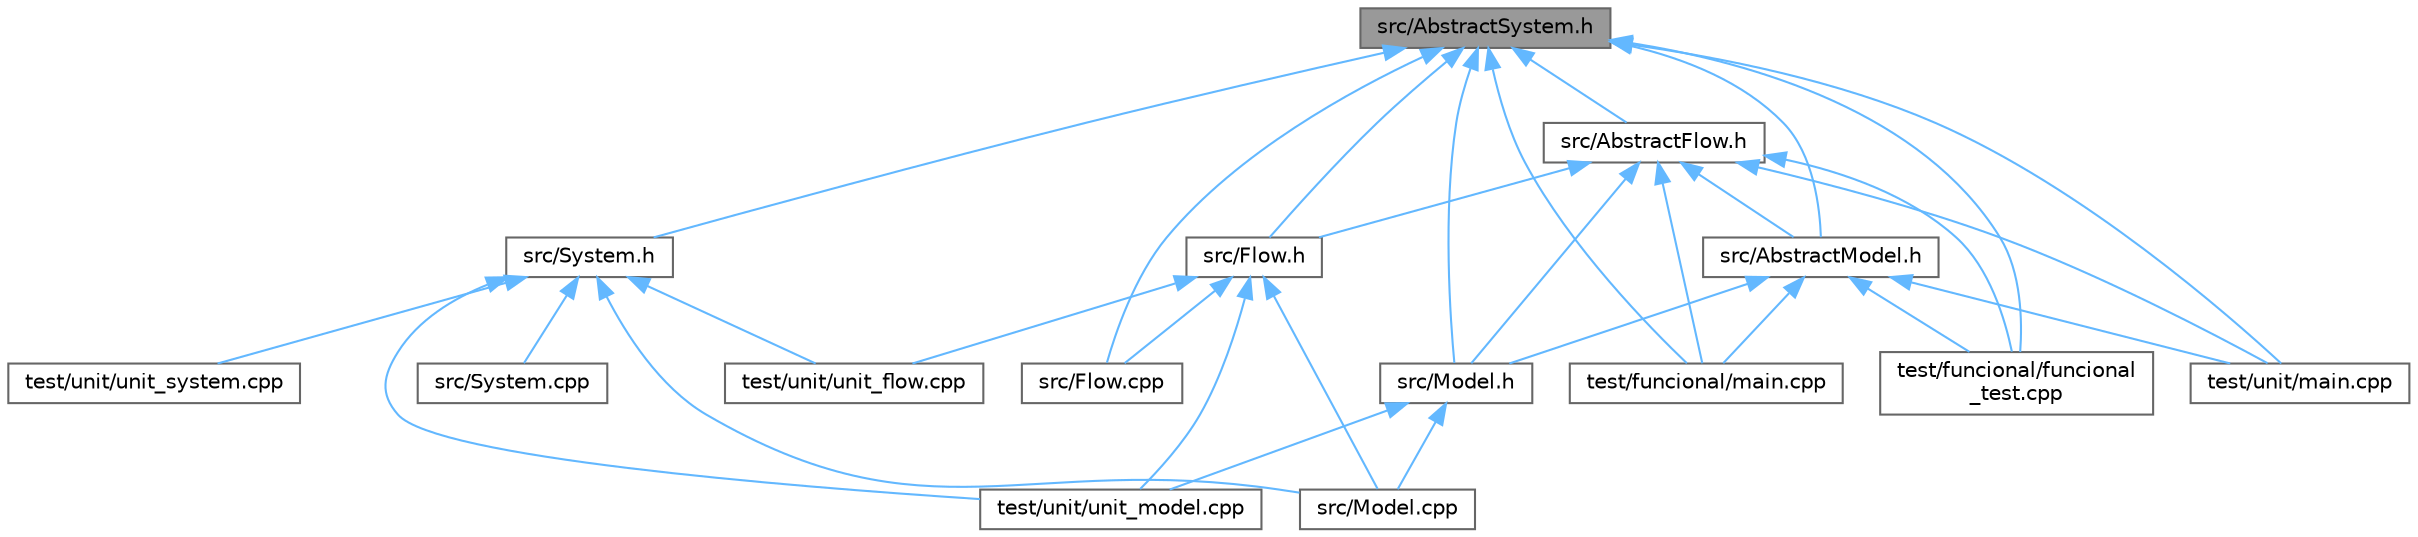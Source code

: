 digraph "src/AbstractSystem.h"
{
 // LATEX_PDF_SIZE
  bgcolor="transparent";
  edge [fontname=Helvetica,fontsize=10,labelfontname=Helvetica,labelfontsize=10];
  node [fontname=Helvetica,fontsize=10,shape=box,height=0.2,width=0.4];
  Node1 [id="Node000001",label="src/AbstractSystem.h",height=0.2,width=0.4,color="gray40", fillcolor="grey60", style="filled", fontcolor="black",tooltip=" "];
  Node1 -> Node2 [id="edge1_Node000001_Node000002",dir="back",color="steelblue1",style="solid",tooltip=" "];
  Node2 [id="Node000002",label="src/AbstractFlow.h",height=0.2,width=0.4,color="grey40", fillcolor="white", style="filled",URL="$_abstract_flow_8h.html",tooltip=" "];
  Node2 -> Node3 [id="edge2_Node000002_Node000003",dir="back",color="steelblue1",style="solid",tooltip=" "];
  Node3 [id="Node000003",label="src/AbstractModel.h",height=0.2,width=0.4,color="grey40", fillcolor="white", style="filled",URL="$_abstract_model_8h.html",tooltip=" "];
  Node3 -> Node4 [id="edge3_Node000003_Node000004",dir="back",color="steelblue1",style="solid",tooltip=" "];
  Node4 [id="Node000004",label="src/Model.h",height=0.2,width=0.4,color="grey40", fillcolor="white", style="filled",URL="$_model_8h.html",tooltip=" "];
  Node4 -> Node5 [id="edge4_Node000004_Node000005",dir="back",color="steelblue1",style="solid",tooltip=" "];
  Node5 [id="Node000005",label="src/Model.cpp",height=0.2,width=0.4,color="grey40", fillcolor="white", style="filled",URL="$_model_8cpp.html",tooltip=" "];
  Node4 -> Node6 [id="edge5_Node000004_Node000006",dir="back",color="steelblue1",style="solid",tooltip=" "];
  Node6 [id="Node000006",label="test/unit/unit_model.cpp",height=0.2,width=0.4,color="grey40", fillcolor="white", style="filled",URL="$unit__model_8cpp.html",tooltip=" "];
  Node3 -> Node7 [id="edge6_Node000003_Node000007",dir="back",color="steelblue1",style="solid",tooltip=" "];
  Node7 [id="Node000007",label="test/funcional/funcional\l_test.cpp",height=0.2,width=0.4,color="grey40", fillcolor="white", style="filled",URL="$funcional__test_8cpp.html",tooltip=" "];
  Node3 -> Node8 [id="edge7_Node000003_Node000008",dir="back",color="steelblue1",style="solid",tooltip=" "];
  Node8 [id="Node000008",label="test/funcional/main.cpp",height=0.2,width=0.4,color="grey40", fillcolor="white", style="filled",URL="$test_2funcional_2main_8cpp.html",tooltip=" "];
  Node3 -> Node9 [id="edge8_Node000003_Node000009",dir="back",color="steelblue1",style="solid",tooltip=" "];
  Node9 [id="Node000009",label="test/unit/main.cpp",height=0.2,width=0.4,color="grey40", fillcolor="white", style="filled",URL="$test_2unit_2main_8cpp.html",tooltip=" "];
  Node2 -> Node10 [id="edge9_Node000002_Node000010",dir="back",color="steelblue1",style="solid",tooltip=" "];
  Node10 [id="Node000010",label="src/Flow.h",height=0.2,width=0.4,color="grey40", fillcolor="white", style="filled",URL="$_flow_8h.html",tooltip=" "];
  Node10 -> Node11 [id="edge10_Node000010_Node000011",dir="back",color="steelblue1",style="solid",tooltip=" "];
  Node11 [id="Node000011",label="src/Flow.cpp",height=0.2,width=0.4,color="grey40", fillcolor="white", style="filled",URL="$_flow_8cpp.html",tooltip=" "];
  Node10 -> Node5 [id="edge11_Node000010_Node000005",dir="back",color="steelblue1",style="solid",tooltip=" "];
  Node10 -> Node12 [id="edge12_Node000010_Node000012",dir="back",color="steelblue1",style="solid",tooltip=" "];
  Node12 [id="Node000012",label="test/unit/unit_flow.cpp",height=0.2,width=0.4,color="grey40", fillcolor="white", style="filled",URL="$unit__flow_8cpp.html",tooltip=" "];
  Node10 -> Node6 [id="edge13_Node000010_Node000006",dir="back",color="steelblue1",style="solid",tooltip=" "];
  Node2 -> Node4 [id="edge14_Node000002_Node000004",dir="back",color="steelblue1",style="solid",tooltip=" "];
  Node2 -> Node7 [id="edge15_Node000002_Node000007",dir="back",color="steelblue1",style="solid",tooltip=" "];
  Node2 -> Node8 [id="edge16_Node000002_Node000008",dir="back",color="steelblue1",style="solid",tooltip=" "];
  Node2 -> Node9 [id="edge17_Node000002_Node000009",dir="back",color="steelblue1",style="solid",tooltip=" "];
  Node1 -> Node3 [id="edge18_Node000001_Node000003",dir="back",color="steelblue1",style="solid",tooltip=" "];
  Node1 -> Node11 [id="edge19_Node000001_Node000011",dir="back",color="steelblue1",style="solid",tooltip=" "];
  Node1 -> Node10 [id="edge20_Node000001_Node000010",dir="back",color="steelblue1",style="solid",tooltip=" "];
  Node1 -> Node4 [id="edge21_Node000001_Node000004",dir="back",color="steelblue1",style="solid",tooltip=" "];
  Node1 -> Node13 [id="edge22_Node000001_Node000013",dir="back",color="steelblue1",style="solid",tooltip=" "];
  Node13 [id="Node000013",label="src/System.h",height=0.2,width=0.4,color="grey40", fillcolor="white", style="filled",URL="$_system_8h.html",tooltip=" "];
  Node13 -> Node5 [id="edge23_Node000013_Node000005",dir="back",color="steelblue1",style="solid",tooltip=" "];
  Node13 -> Node14 [id="edge24_Node000013_Node000014",dir="back",color="steelblue1",style="solid",tooltip=" "];
  Node14 [id="Node000014",label="src/System.cpp",height=0.2,width=0.4,color="grey40", fillcolor="white", style="filled",URL="$_system_8cpp.html",tooltip=" "];
  Node13 -> Node12 [id="edge25_Node000013_Node000012",dir="back",color="steelblue1",style="solid",tooltip=" "];
  Node13 -> Node6 [id="edge26_Node000013_Node000006",dir="back",color="steelblue1",style="solid",tooltip=" "];
  Node13 -> Node15 [id="edge27_Node000013_Node000015",dir="back",color="steelblue1",style="solid",tooltip=" "];
  Node15 [id="Node000015",label="test/unit/unit_system.cpp",height=0.2,width=0.4,color="grey40", fillcolor="white", style="filled",URL="$unit__system_8cpp.html",tooltip=" "];
  Node1 -> Node7 [id="edge28_Node000001_Node000007",dir="back",color="steelblue1",style="solid",tooltip=" "];
  Node1 -> Node8 [id="edge29_Node000001_Node000008",dir="back",color="steelblue1",style="solid",tooltip=" "];
  Node1 -> Node9 [id="edge30_Node000001_Node000009",dir="back",color="steelblue1",style="solid",tooltip=" "];
}
